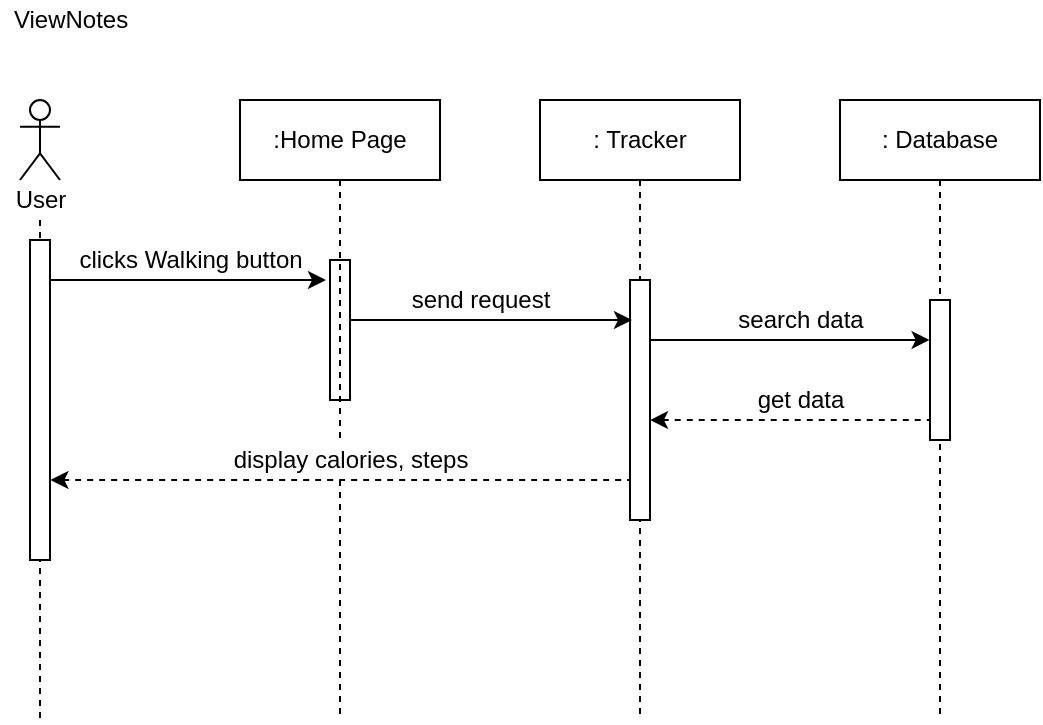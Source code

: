 <mxfile version="15.0.3" type="github">
  <diagram id="9jdYxln3JL_MGua-3G26" name="Page-1">
    <mxGraphModel dx="1888" dy="548" grid="1" gridSize="10" guides="1" tooltips="1" connect="1" arrows="1" fold="1" page="1" pageScale="1" pageWidth="850" pageHeight="1100" math="0" shadow="0">
      <root>
        <mxCell id="0" />
        <mxCell id="1" parent="0" />
        <mxCell id="CmCaqMO0mWyX__hIUsSE-1" style="edgeStyle=orthogonalEdgeStyle;rounded=0;orthogonalLoop=1;jettySize=auto;html=1;endArrow=none;endFill=0;dashed=1;" edge="1" parent="1" source="CmCaqMO0mWyX__hIUsSE-12">
          <mxGeometry relative="1" as="geometry">
            <mxPoint x="-755" y="420" as="targetPoint" />
            <mxPoint x="-755.5" y="-80.5" as="sourcePoint" />
            <Array as="points" />
          </mxGeometry>
        </mxCell>
        <mxCell id="CmCaqMO0mWyX__hIUsSE-2" value="" style="shape=umlActor;verticalLabelPosition=bottom;verticalAlign=top;html=1;outlineConnect=0;" vertex="1" parent="1">
          <mxGeometry x="-765" y="110" width="20" height="40" as="geometry" />
        </mxCell>
        <mxCell id="CmCaqMO0mWyX__hIUsSE-3" style="edgeStyle=orthogonalEdgeStyle;rounded=0;orthogonalLoop=1;jettySize=auto;html=1;endArrow=none;endFill=0;dashed=1;startArrow=none;" edge="1" parent="1" source="CmCaqMO0mWyX__hIUsSE-20">
          <mxGeometry relative="1" as="geometry">
            <mxPoint x="-605" y="420" as="targetPoint" />
            <Array as="points">
              <mxPoint x="-605" y="370" />
              <mxPoint x="-605" y="370" />
            </Array>
          </mxGeometry>
        </mxCell>
        <mxCell id="CmCaqMO0mWyX__hIUsSE-4" value=":Home Page" style="rounded=0;whiteSpace=wrap;html=1;" vertex="1" parent="1">
          <mxGeometry x="-655" y="110" width="100" height="40" as="geometry" />
        </mxCell>
        <mxCell id="CmCaqMO0mWyX__hIUsSE-5" style="edgeStyle=orthogonalEdgeStyle;rounded=0;orthogonalLoop=1;jettySize=auto;html=1;endArrow=none;endFill=0;dashed=1;" edge="1" parent="1" source="CmCaqMO0mWyX__hIUsSE-6">
          <mxGeometry relative="1" as="geometry">
            <mxPoint x="-455" y="420" as="targetPoint" />
          </mxGeometry>
        </mxCell>
        <mxCell id="CmCaqMO0mWyX__hIUsSE-6" value=": Tracker" style="rounded=0;whiteSpace=wrap;html=1;" vertex="1" parent="1">
          <mxGeometry x="-505" y="110" width="100" height="40" as="geometry" />
        </mxCell>
        <mxCell id="CmCaqMO0mWyX__hIUsSE-7" value="" style="endArrow=classic;html=1;" edge="1" parent="1">
          <mxGeometry width="50" height="50" relative="1" as="geometry">
            <mxPoint x="-755" y="200" as="sourcePoint" />
            <mxPoint x="-612" y="200" as="targetPoint" />
          </mxGeometry>
        </mxCell>
        <mxCell id="CmCaqMO0mWyX__hIUsSE-8" value="clicks Walking button" style="text;html=1;align=center;verticalAlign=middle;resizable=0;points=[];autosize=1;strokeColor=none;" vertex="1" parent="1">
          <mxGeometry x="-745" y="180" width="130" height="20" as="geometry" />
        </mxCell>
        <mxCell id="CmCaqMO0mWyX__hIUsSE-9" value="" style="html=1;points=[];perimeter=orthogonalPerimeter;fillColor=#ffffff;" vertex="1" parent="1">
          <mxGeometry x="-760" y="180" width="10" height="160" as="geometry" />
        </mxCell>
        <mxCell id="CmCaqMO0mWyX__hIUsSE-10" value="" style="html=1;points=[];perimeter=orthogonalPerimeter;fillColor=#ffffff;" vertex="1" parent="1">
          <mxGeometry x="-610" y="190" width="10" height="70" as="geometry" />
        </mxCell>
        <mxCell id="CmCaqMO0mWyX__hIUsSE-11" value="" style="html=1;points=[];perimeter=orthogonalPerimeter;fillColor=#ffffff;" vertex="1" parent="1">
          <mxGeometry x="-460" y="200" width="10" height="120" as="geometry" />
        </mxCell>
        <mxCell id="CmCaqMO0mWyX__hIUsSE-12" value="User" style="text;html=1;align=center;verticalAlign=middle;resizable=0;points=[];autosize=1;strokeColor=none;" vertex="1" parent="1">
          <mxGeometry x="-775" y="150" width="40" height="20" as="geometry" />
        </mxCell>
        <mxCell id="CmCaqMO0mWyX__hIUsSE-13" style="edgeStyle=orthogonalEdgeStyle;rounded=0;orthogonalLoop=1;jettySize=auto;html=1;endArrow=none;endFill=0;dashed=1;" edge="1" parent="1" source="CmCaqMO0mWyX__hIUsSE-14">
          <mxGeometry relative="1" as="geometry">
            <mxPoint x="-305" y="420" as="targetPoint" />
            <Array as="points">
              <mxPoint x="-305" y="420" />
              <mxPoint x="-305" y="420" />
            </Array>
          </mxGeometry>
        </mxCell>
        <mxCell id="CmCaqMO0mWyX__hIUsSE-14" value=": Database" style="rounded=0;whiteSpace=wrap;html=1;" vertex="1" parent="1">
          <mxGeometry x="-355" y="110" width="100" height="40" as="geometry" />
        </mxCell>
        <mxCell id="CmCaqMO0mWyX__hIUsSE-15" value="" style="endArrow=classic;html=1;" edge="1" parent="1">
          <mxGeometry width="50" height="50" relative="1" as="geometry">
            <mxPoint x="-600" y="220" as="sourcePoint" />
            <mxPoint x="-459" y="220" as="targetPoint" />
          </mxGeometry>
        </mxCell>
        <mxCell id="CmCaqMO0mWyX__hIUsSE-16" value="" style="endArrow=none;html=1;entryX=-0.02;entryY=0.222;entryDx=0;entryDy=0;entryPerimeter=0;endFill=0;startArrow=classic;startFill=1;dashed=1;exitX=1.02;exitY=0.75;exitDx=0;exitDy=0;exitPerimeter=0;" edge="1" parent="1" source="CmCaqMO0mWyX__hIUsSE-9">
          <mxGeometry width="50" height="50" relative="1" as="geometry">
            <mxPoint x="-599.8" y="300.02" as="sourcePoint" />
            <mxPoint x="-460" y="300" as="targetPoint" />
          </mxGeometry>
        </mxCell>
        <mxCell id="CmCaqMO0mWyX__hIUsSE-17" value="" style="html=1;points=[];perimeter=orthogonalPerimeter;fillColor=#ffffff;" vertex="1" parent="1">
          <mxGeometry x="-310" y="210" width="10" height="70" as="geometry" />
        </mxCell>
        <mxCell id="CmCaqMO0mWyX__hIUsSE-18" value="" style="endArrow=classic;html=1;entryX=-0.02;entryY=0.222;entryDx=0;entryDy=0;entryPerimeter=0;" edge="1" parent="1">
          <mxGeometry width="50" height="50" relative="1" as="geometry">
            <mxPoint x="-450" y="230" as="sourcePoint" />
            <mxPoint x="-310.2" y="229.98" as="targetPoint" />
          </mxGeometry>
        </mxCell>
        <mxCell id="CmCaqMO0mWyX__hIUsSE-19" value="" style="endArrow=none;html=1;entryX=-0.02;entryY=0.222;entryDx=0;entryDy=0;entryPerimeter=0;startArrow=classic;startFill=1;endFill=0;dashed=1;" edge="1" parent="1">
          <mxGeometry width="50" height="50" relative="1" as="geometry">
            <mxPoint x="-450" y="270.02" as="sourcePoint" />
            <mxPoint x="-310.2" y="270" as="targetPoint" />
          </mxGeometry>
        </mxCell>
        <mxCell id="CmCaqMO0mWyX__hIUsSE-20" value="display calories, steps" style="text;html=1;align=center;verticalAlign=middle;resizable=0;points=[];autosize=1;" vertex="1" parent="1">
          <mxGeometry x="-665" y="280" width="130" height="20" as="geometry" />
        </mxCell>
        <mxCell id="CmCaqMO0mWyX__hIUsSE-21" value="" style="edgeStyle=orthogonalEdgeStyle;rounded=0;orthogonalLoop=1;jettySize=auto;html=1;endArrow=none;endFill=0;dashed=1;" edge="1" parent="1" source="CmCaqMO0mWyX__hIUsSE-4" target="CmCaqMO0mWyX__hIUsSE-20">
          <mxGeometry relative="1" as="geometry">
            <mxPoint x="-605" y="580" as="targetPoint" />
            <mxPoint x="-605" y="150" as="sourcePoint" />
            <Array as="points">
              <mxPoint x="-605" y="270" />
              <mxPoint x="-605" y="270" />
            </Array>
          </mxGeometry>
        </mxCell>
        <mxCell id="CmCaqMO0mWyX__hIUsSE-22" value="send request" style="text;html=1;align=center;verticalAlign=middle;resizable=0;points=[];autosize=1;strokeColor=none;" vertex="1" parent="1">
          <mxGeometry x="-580" y="200" width="90" height="20" as="geometry" />
        </mxCell>
        <mxCell id="CmCaqMO0mWyX__hIUsSE-23" value="search data" style="text;html=1;align=center;verticalAlign=middle;resizable=0;points=[];autosize=1;strokeColor=none;" vertex="1" parent="1">
          <mxGeometry x="-415" y="210" width="80" height="20" as="geometry" />
        </mxCell>
        <mxCell id="CmCaqMO0mWyX__hIUsSE-24" value="get data" style="text;html=1;align=center;verticalAlign=middle;resizable=0;points=[];autosize=1;strokeColor=none;" vertex="1" parent="1">
          <mxGeometry x="-405" y="250" width="60" height="20" as="geometry" />
        </mxCell>
        <mxCell id="CmCaqMO0mWyX__hIUsSE-25" value="ViewNotes" style="text;html=1;align=center;verticalAlign=middle;resizable=0;points=[];autosize=1;strokeColor=none;" vertex="1" parent="1">
          <mxGeometry x="-775" y="60" width="70" height="20" as="geometry" />
        </mxCell>
      </root>
    </mxGraphModel>
  </diagram>
</mxfile>
